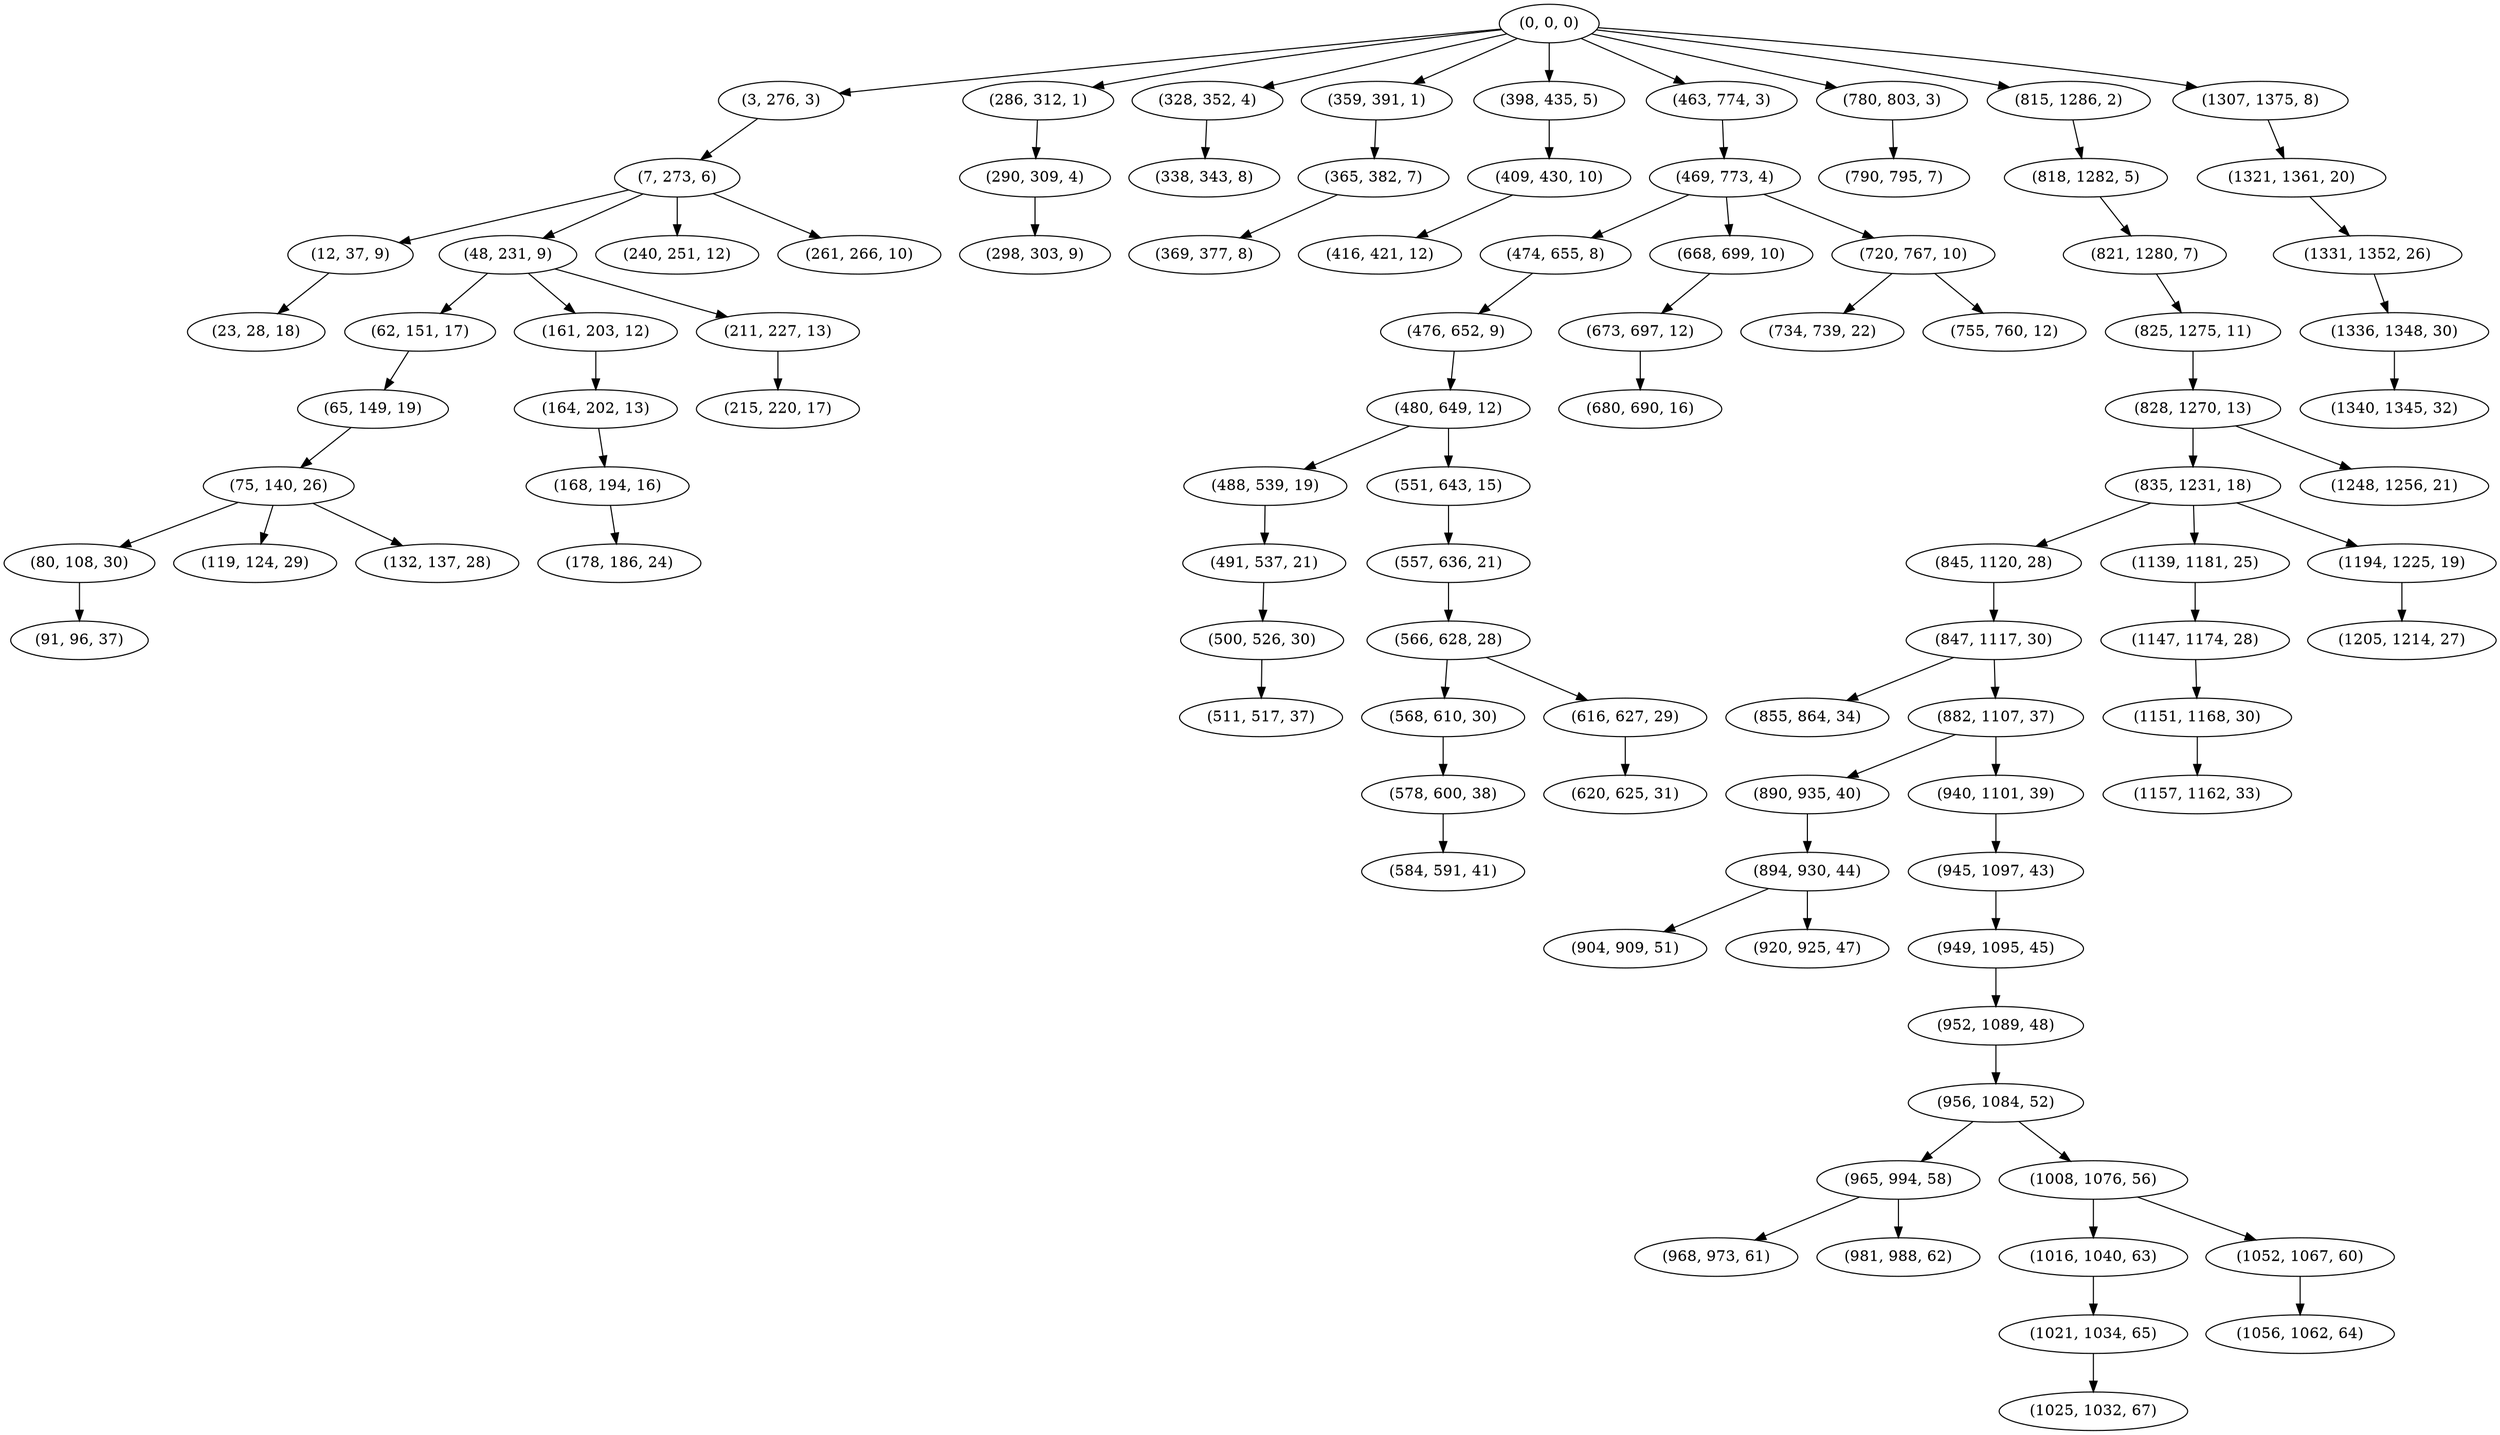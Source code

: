digraph tree {
    "(0, 0, 0)";
    "(3, 276, 3)";
    "(7, 273, 6)";
    "(12, 37, 9)";
    "(23, 28, 18)";
    "(48, 231, 9)";
    "(62, 151, 17)";
    "(65, 149, 19)";
    "(75, 140, 26)";
    "(80, 108, 30)";
    "(91, 96, 37)";
    "(119, 124, 29)";
    "(132, 137, 28)";
    "(161, 203, 12)";
    "(164, 202, 13)";
    "(168, 194, 16)";
    "(178, 186, 24)";
    "(211, 227, 13)";
    "(215, 220, 17)";
    "(240, 251, 12)";
    "(261, 266, 10)";
    "(286, 312, 1)";
    "(290, 309, 4)";
    "(298, 303, 9)";
    "(328, 352, 4)";
    "(338, 343, 8)";
    "(359, 391, 1)";
    "(365, 382, 7)";
    "(369, 377, 8)";
    "(398, 435, 5)";
    "(409, 430, 10)";
    "(416, 421, 12)";
    "(463, 774, 3)";
    "(469, 773, 4)";
    "(474, 655, 8)";
    "(476, 652, 9)";
    "(480, 649, 12)";
    "(488, 539, 19)";
    "(491, 537, 21)";
    "(500, 526, 30)";
    "(511, 517, 37)";
    "(551, 643, 15)";
    "(557, 636, 21)";
    "(566, 628, 28)";
    "(568, 610, 30)";
    "(578, 600, 38)";
    "(584, 591, 41)";
    "(616, 627, 29)";
    "(620, 625, 31)";
    "(668, 699, 10)";
    "(673, 697, 12)";
    "(680, 690, 16)";
    "(720, 767, 10)";
    "(734, 739, 22)";
    "(755, 760, 12)";
    "(780, 803, 3)";
    "(790, 795, 7)";
    "(815, 1286, 2)";
    "(818, 1282, 5)";
    "(821, 1280, 7)";
    "(825, 1275, 11)";
    "(828, 1270, 13)";
    "(835, 1231, 18)";
    "(845, 1120, 28)";
    "(847, 1117, 30)";
    "(855, 864, 34)";
    "(882, 1107, 37)";
    "(890, 935, 40)";
    "(894, 930, 44)";
    "(904, 909, 51)";
    "(920, 925, 47)";
    "(940, 1101, 39)";
    "(945, 1097, 43)";
    "(949, 1095, 45)";
    "(952, 1089, 48)";
    "(956, 1084, 52)";
    "(965, 994, 58)";
    "(968, 973, 61)";
    "(981, 988, 62)";
    "(1008, 1076, 56)";
    "(1016, 1040, 63)";
    "(1021, 1034, 65)";
    "(1025, 1032, 67)";
    "(1052, 1067, 60)";
    "(1056, 1062, 64)";
    "(1139, 1181, 25)";
    "(1147, 1174, 28)";
    "(1151, 1168, 30)";
    "(1157, 1162, 33)";
    "(1194, 1225, 19)";
    "(1205, 1214, 27)";
    "(1248, 1256, 21)";
    "(1307, 1375, 8)";
    "(1321, 1361, 20)";
    "(1331, 1352, 26)";
    "(1336, 1348, 30)";
    "(1340, 1345, 32)";
    "(0, 0, 0)" -> "(3, 276, 3)";
    "(0, 0, 0)" -> "(286, 312, 1)";
    "(0, 0, 0)" -> "(328, 352, 4)";
    "(0, 0, 0)" -> "(359, 391, 1)";
    "(0, 0, 0)" -> "(398, 435, 5)";
    "(0, 0, 0)" -> "(463, 774, 3)";
    "(0, 0, 0)" -> "(780, 803, 3)";
    "(0, 0, 0)" -> "(815, 1286, 2)";
    "(0, 0, 0)" -> "(1307, 1375, 8)";
    "(3, 276, 3)" -> "(7, 273, 6)";
    "(7, 273, 6)" -> "(12, 37, 9)";
    "(7, 273, 6)" -> "(48, 231, 9)";
    "(7, 273, 6)" -> "(240, 251, 12)";
    "(7, 273, 6)" -> "(261, 266, 10)";
    "(12, 37, 9)" -> "(23, 28, 18)";
    "(48, 231, 9)" -> "(62, 151, 17)";
    "(48, 231, 9)" -> "(161, 203, 12)";
    "(48, 231, 9)" -> "(211, 227, 13)";
    "(62, 151, 17)" -> "(65, 149, 19)";
    "(65, 149, 19)" -> "(75, 140, 26)";
    "(75, 140, 26)" -> "(80, 108, 30)";
    "(75, 140, 26)" -> "(119, 124, 29)";
    "(75, 140, 26)" -> "(132, 137, 28)";
    "(80, 108, 30)" -> "(91, 96, 37)";
    "(161, 203, 12)" -> "(164, 202, 13)";
    "(164, 202, 13)" -> "(168, 194, 16)";
    "(168, 194, 16)" -> "(178, 186, 24)";
    "(211, 227, 13)" -> "(215, 220, 17)";
    "(286, 312, 1)" -> "(290, 309, 4)";
    "(290, 309, 4)" -> "(298, 303, 9)";
    "(328, 352, 4)" -> "(338, 343, 8)";
    "(359, 391, 1)" -> "(365, 382, 7)";
    "(365, 382, 7)" -> "(369, 377, 8)";
    "(398, 435, 5)" -> "(409, 430, 10)";
    "(409, 430, 10)" -> "(416, 421, 12)";
    "(463, 774, 3)" -> "(469, 773, 4)";
    "(469, 773, 4)" -> "(474, 655, 8)";
    "(469, 773, 4)" -> "(668, 699, 10)";
    "(469, 773, 4)" -> "(720, 767, 10)";
    "(474, 655, 8)" -> "(476, 652, 9)";
    "(476, 652, 9)" -> "(480, 649, 12)";
    "(480, 649, 12)" -> "(488, 539, 19)";
    "(480, 649, 12)" -> "(551, 643, 15)";
    "(488, 539, 19)" -> "(491, 537, 21)";
    "(491, 537, 21)" -> "(500, 526, 30)";
    "(500, 526, 30)" -> "(511, 517, 37)";
    "(551, 643, 15)" -> "(557, 636, 21)";
    "(557, 636, 21)" -> "(566, 628, 28)";
    "(566, 628, 28)" -> "(568, 610, 30)";
    "(566, 628, 28)" -> "(616, 627, 29)";
    "(568, 610, 30)" -> "(578, 600, 38)";
    "(578, 600, 38)" -> "(584, 591, 41)";
    "(616, 627, 29)" -> "(620, 625, 31)";
    "(668, 699, 10)" -> "(673, 697, 12)";
    "(673, 697, 12)" -> "(680, 690, 16)";
    "(720, 767, 10)" -> "(734, 739, 22)";
    "(720, 767, 10)" -> "(755, 760, 12)";
    "(780, 803, 3)" -> "(790, 795, 7)";
    "(815, 1286, 2)" -> "(818, 1282, 5)";
    "(818, 1282, 5)" -> "(821, 1280, 7)";
    "(821, 1280, 7)" -> "(825, 1275, 11)";
    "(825, 1275, 11)" -> "(828, 1270, 13)";
    "(828, 1270, 13)" -> "(835, 1231, 18)";
    "(828, 1270, 13)" -> "(1248, 1256, 21)";
    "(835, 1231, 18)" -> "(845, 1120, 28)";
    "(835, 1231, 18)" -> "(1139, 1181, 25)";
    "(835, 1231, 18)" -> "(1194, 1225, 19)";
    "(845, 1120, 28)" -> "(847, 1117, 30)";
    "(847, 1117, 30)" -> "(855, 864, 34)";
    "(847, 1117, 30)" -> "(882, 1107, 37)";
    "(882, 1107, 37)" -> "(890, 935, 40)";
    "(882, 1107, 37)" -> "(940, 1101, 39)";
    "(890, 935, 40)" -> "(894, 930, 44)";
    "(894, 930, 44)" -> "(904, 909, 51)";
    "(894, 930, 44)" -> "(920, 925, 47)";
    "(940, 1101, 39)" -> "(945, 1097, 43)";
    "(945, 1097, 43)" -> "(949, 1095, 45)";
    "(949, 1095, 45)" -> "(952, 1089, 48)";
    "(952, 1089, 48)" -> "(956, 1084, 52)";
    "(956, 1084, 52)" -> "(965, 994, 58)";
    "(956, 1084, 52)" -> "(1008, 1076, 56)";
    "(965, 994, 58)" -> "(968, 973, 61)";
    "(965, 994, 58)" -> "(981, 988, 62)";
    "(1008, 1076, 56)" -> "(1016, 1040, 63)";
    "(1008, 1076, 56)" -> "(1052, 1067, 60)";
    "(1016, 1040, 63)" -> "(1021, 1034, 65)";
    "(1021, 1034, 65)" -> "(1025, 1032, 67)";
    "(1052, 1067, 60)" -> "(1056, 1062, 64)";
    "(1139, 1181, 25)" -> "(1147, 1174, 28)";
    "(1147, 1174, 28)" -> "(1151, 1168, 30)";
    "(1151, 1168, 30)" -> "(1157, 1162, 33)";
    "(1194, 1225, 19)" -> "(1205, 1214, 27)";
    "(1307, 1375, 8)" -> "(1321, 1361, 20)";
    "(1321, 1361, 20)" -> "(1331, 1352, 26)";
    "(1331, 1352, 26)" -> "(1336, 1348, 30)";
    "(1336, 1348, 30)" -> "(1340, 1345, 32)";
}
